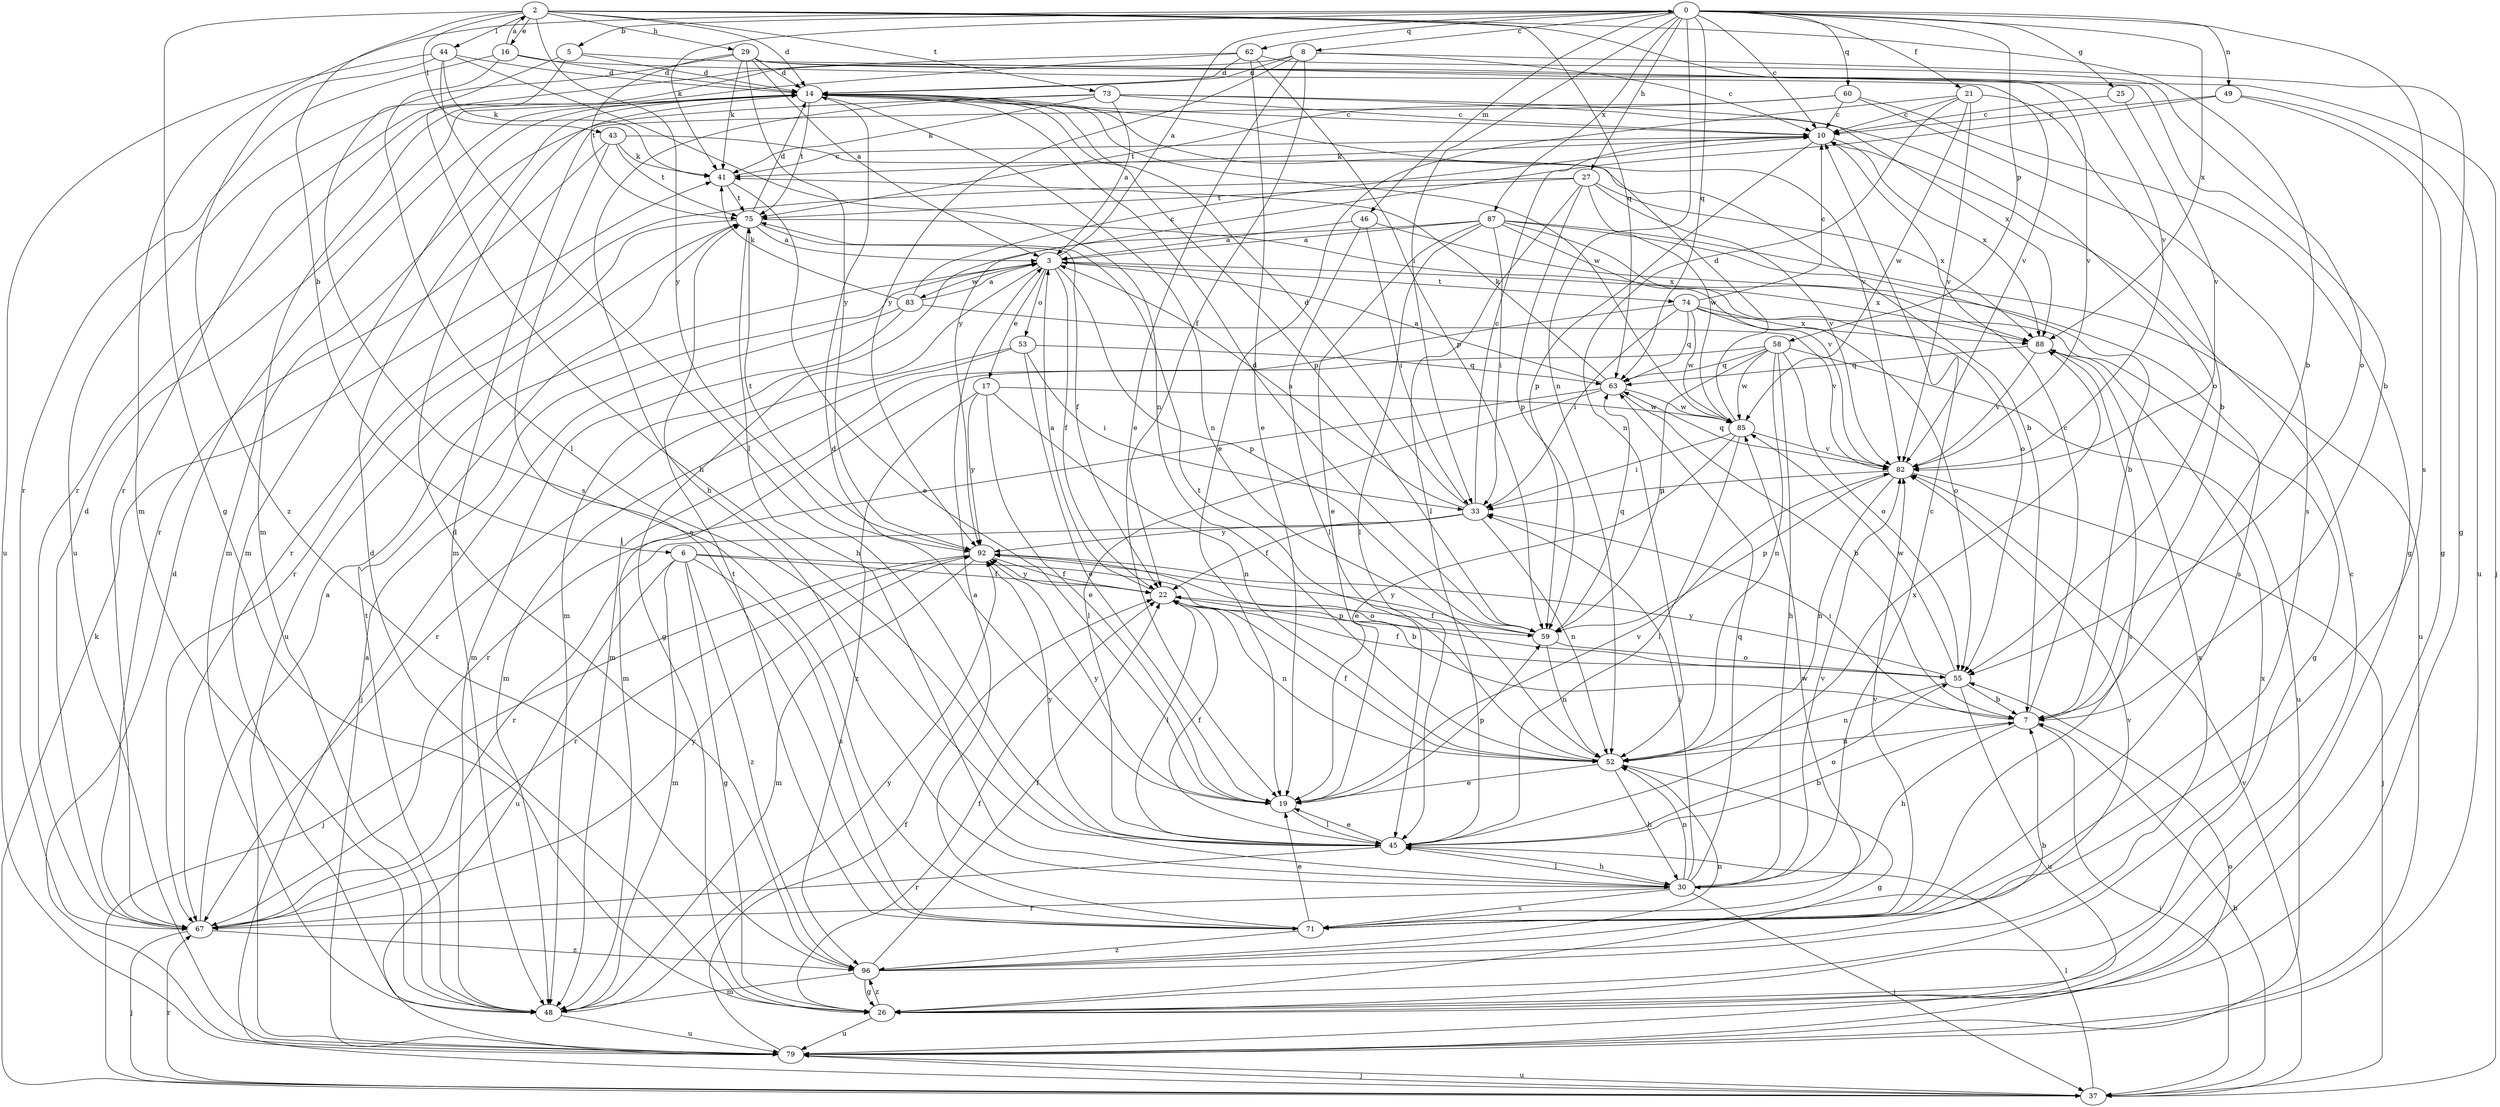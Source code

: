 strict digraph  {
0;
2;
3;
5;
6;
7;
8;
10;
14;
16;
17;
19;
21;
22;
25;
26;
27;
29;
30;
33;
37;
41;
43;
44;
45;
46;
48;
49;
52;
53;
55;
58;
59;
60;
62;
63;
67;
71;
73;
74;
75;
79;
82;
83;
85;
87;
88;
92;
96;
0 -> 5  [label=b];
0 -> 8  [label=c];
0 -> 10  [label=c];
0 -> 21  [label=f];
0 -> 25  [label=g];
0 -> 27  [label=h];
0 -> 33  [label=i];
0 -> 41  [label=k];
0 -> 46  [label=m];
0 -> 48  [label=m];
0 -> 49  [label=n];
0 -> 52  [label=n];
0 -> 58  [label=p];
0 -> 60  [label=q];
0 -> 62  [label=q];
0 -> 63  [label=q];
0 -> 71  [label=s];
0 -> 87  [label=x];
0 -> 88  [label=x];
2 -> 6  [label=b];
2 -> 7  [label=b];
2 -> 14  [label=d];
2 -> 16  [label=e];
2 -> 26  [label=g];
2 -> 29  [label=h];
2 -> 43  [label=l];
2 -> 44  [label=l];
2 -> 63  [label=q];
2 -> 73  [label=t];
2 -> 82  [label=v];
2 -> 92  [label=y];
3 -> 0  [label=a];
3 -> 17  [label=e];
3 -> 22  [label=f];
3 -> 26  [label=g];
3 -> 53  [label=o];
3 -> 59  [label=p];
3 -> 74  [label=t];
3 -> 83  [label=w];
3 -> 88  [label=x];
5 -> 14  [label=d];
5 -> 30  [label=h];
5 -> 37  [label=j];
5 -> 71  [label=s];
6 -> 7  [label=b];
6 -> 22  [label=f];
6 -> 26  [label=g];
6 -> 48  [label=m];
6 -> 71  [label=s];
6 -> 79  [label=u];
6 -> 96  [label=z];
7 -> 10  [label=c];
7 -> 30  [label=h];
7 -> 33  [label=i];
7 -> 37  [label=j];
7 -> 52  [label=n];
8 -> 10  [label=c];
8 -> 14  [label=d];
8 -> 19  [label=e];
8 -> 22  [label=f];
8 -> 26  [label=g];
8 -> 67  [label=r];
8 -> 92  [label=y];
10 -> 41  [label=k];
10 -> 59  [label=p];
10 -> 88  [label=x];
14 -> 10  [label=c];
14 -> 48  [label=m];
14 -> 52  [label=n];
14 -> 59  [label=p];
14 -> 75  [label=t];
14 -> 82  [label=v];
14 -> 85  [label=w];
16 -> 2  [label=a];
16 -> 14  [label=d];
16 -> 45  [label=l];
16 -> 67  [label=r];
16 -> 82  [label=v];
17 -> 19  [label=e];
17 -> 52  [label=n];
17 -> 85  [label=w];
17 -> 92  [label=y];
17 -> 96  [label=z];
19 -> 14  [label=d];
19 -> 45  [label=l];
19 -> 59  [label=p];
19 -> 82  [label=v];
19 -> 92  [label=y];
21 -> 7  [label=b];
21 -> 10  [label=c];
21 -> 19  [label=e];
21 -> 52  [label=n];
21 -> 82  [label=v];
21 -> 85  [label=w];
22 -> 3  [label=a];
22 -> 45  [label=l];
22 -> 52  [label=n];
22 -> 59  [label=p];
22 -> 92  [label=y];
25 -> 10  [label=c];
25 -> 82  [label=v];
26 -> 10  [label=c];
26 -> 14  [label=d];
26 -> 22  [label=f];
26 -> 79  [label=u];
26 -> 88  [label=x];
26 -> 96  [label=z];
27 -> 45  [label=l];
27 -> 59  [label=p];
27 -> 67  [label=r];
27 -> 75  [label=t];
27 -> 82  [label=v];
27 -> 85  [label=w];
27 -> 88  [label=x];
29 -> 3  [label=a];
29 -> 7  [label=b];
29 -> 14  [label=d];
29 -> 41  [label=k];
29 -> 75  [label=t];
29 -> 79  [label=u];
29 -> 82  [label=v];
29 -> 92  [label=y];
30 -> 10  [label=c];
30 -> 33  [label=i];
30 -> 37  [label=j];
30 -> 45  [label=l];
30 -> 52  [label=n];
30 -> 63  [label=q];
30 -> 67  [label=r];
30 -> 71  [label=s];
30 -> 82  [label=v];
33 -> 3  [label=a];
33 -> 10  [label=c];
33 -> 14  [label=d];
33 -> 22  [label=f];
33 -> 52  [label=n];
33 -> 67  [label=r];
33 -> 92  [label=y];
37 -> 7  [label=b];
37 -> 41  [label=k];
37 -> 45  [label=l];
37 -> 67  [label=r];
37 -> 79  [label=u];
37 -> 82  [label=v];
41 -> 10  [label=c];
41 -> 19  [label=e];
41 -> 75  [label=t];
43 -> 7  [label=b];
43 -> 41  [label=k];
43 -> 67  [label=r];
43 -> 71  [label=s];
43 -> 75  [label=t];
44 -> 14  [label=d];
44 -> 41  [label=k];
44 -> 45  [label=l];
44 -> 52  [label=n];
44 -> 79  [label=u];
44 -> 96  [label=z];
45 -> 7  [label=b];
45 -> 19  [label=e];
45 -> 22  [label=f];
45 -> 30  [label=h];
45 -> 55  [label=o];
45 -> 67  [label=r];
45 -> 88  [label=x];
45 -> 92  [label=y];
46 -> 3  [label=a];
46 -> 33  [label=i];
46 -> 45  [label=l];
46 -> 71  [label=s];
48 -> 75  [label=t];
48 -> 79  [label=u];
48 -> 92  [label=y];
49 -> 10  [label=c];
49 -> 26  [label=g];
49 -> 79  [label=u];
49 -> 92  [label=y];
52 -> 19  [label=e];
52 -> 22  [label=f];
52 -> 26  [label=g];
52 -> 30  [label=h];
52 -> 75  [label=t];
53 -> 19  [label=e];
53 -> 33  [label=i];
53 -> 48  [label=m];
53 -> 63  [label=q];
53 -> 67  [label=r];
55 -> 7  [label=b];
55 -> 22  [label=f];
55 -> 52  [label=n];
55 -> 79  [label=u];
55 -> 85  [label=w];
55 -> 92  [label=y];
58 -> 30  [label=h];
58 -> 48  [label=m];
58 -> 52  [label=n];
58 -> 55  [label=o];
58 -> 59  [label=p];
58 -> 63  [label=q];
58 -> 79  [label=u];
58 -> 85  [label=w];
59 -> 14  [label=d];
59 -> 22  [label=f];
59 -> 52  [label=n];
59 -> 55  [label=o];
59 -> 63  [label=q];
59 -> 92  [label=y];
60 -> 10  [label=c];
60 -> 26  [label=g];
60 -> 48  [label=m];
60 -> 71  [label=s];
60 -> 75  [label=t];
62 -> 14  [label=d];
62 -> 19  [label=e];
62 -> 48  [label=m];
62 -> 55  [label=o];
62 -> 59  [label=p];
62 -> 67  [label=r];
63 -> 3  [label=a];
63 -> 7  [label=b];
63 -> 41  [label=k];
63 -> 45  [label=l];
63 -> 67  [label=r];
63 -> 85  [label=w];
67 -> 3  [label=a];
67 -> 14  [label=d];
67 -> 37  [label=j];
67 -> 92  [label=y];
67 -> 96  [label=z];
71 -> 3  [label=a];
71 -> 19  [label=e];
71 -> 75  [label=t];
71 -> 82  [label=v];
71 -> 85  [label=w];
71 -> 96  [label=z];
73 -> 3  [label=a];
73 -> 10  [label=c];
73 -> 30  [label=h];
73 -> 41  [label=k];
73 -> 48  [label=m];
73 -> 55  [label=o];
73 -> 88  [label=x];
74 -> 10  [label=c];
74 -> 26  [label=g];
74 -> 33  [label=i];
74 -> 48  [label=m];
74 -> 55  [label=o];
74 -> 63  [label=q];
74 -> 85  [label=w];
74 -> 88  [label=x];
75 -> 3  [label=a];
75 -> 14  [label=d];
75 -> 22  [label=f];
75 -> 30  [label=h];
75 -> 67  [label=r];
75 -> 79  [label=u];
75 -> 88  [label=x];
79 -> 3  [label=a];
79 -> 14  [label=d];
79 -> 22  [label=f];
79 -> 37  [label=j];
79 -> 55  [label=o];
82 -> 33  [label=i];
82 -> 37  [label=j];
82 -> 52  [label=n];
82 -> 59  [label=p];
82 -> 63  [label=q];
83 -> 3  [label=a];
83 -> 10  [label=c];
83 -> 37  [label=j];
83 -> 41  [label=k];
83 -> 48  [label=m];
83 -> 82  [label=v];
85 -> 14  [label=d];
85 -> 19  [label=e];
85 -> 33  [label=i];
85 -> 45  [label=l];
85 -> 82  [label=v];
87 -> 3  [label=a];
87 -> 7  [label=b];
87 -> 19  [label=e];
87 -> 33  [label=i];
87 -> 45  [label=l];
87 -> 48  [label=m];
87 -> 55  [label=o];
87 -> 79  [label=u];
87 -> 82  [label=v];
88 -> 63  [label=q];
88 -> 71  [label=s];
88 -> 82  [label=v];
92 -> 22  [label=f];
92 -> 37  [label=j];
92 -> 48  [label=m];
92 -> 55  [label=o];
92 -> 67  [label=r];
92 -> 75  [label=t];
96 -> 7  [label=b];
96 -> 14  [label=d];
96 -> 22  [label=f];
96 -> 26  [label=g];
96 -> 48  [label=m];
96 -> 52  [label=n];
96 -> 82  [label=v];
96 -> 88  [label=x];
}
